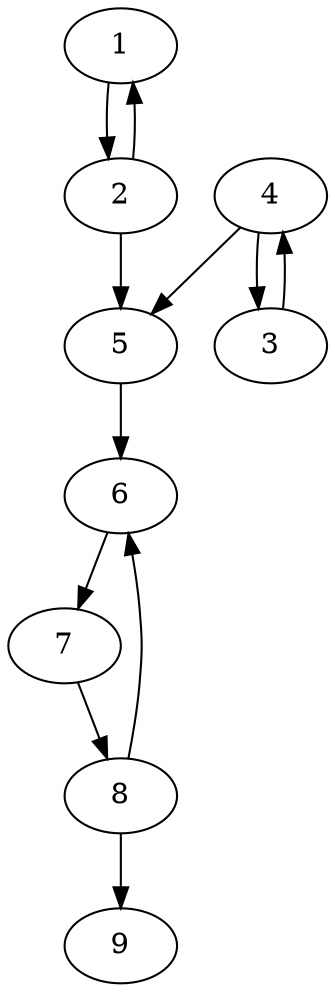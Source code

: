 digraph G {
        1 -> 2;
        2 -> 1;
        3 -> 4;
        4 -> 3;
        2 -> 5;
        4 -> 5;
        5 -> 6;
        6 -> 7;
        7 -> 8;
        8 -> 6;
        8 -> 9
}
